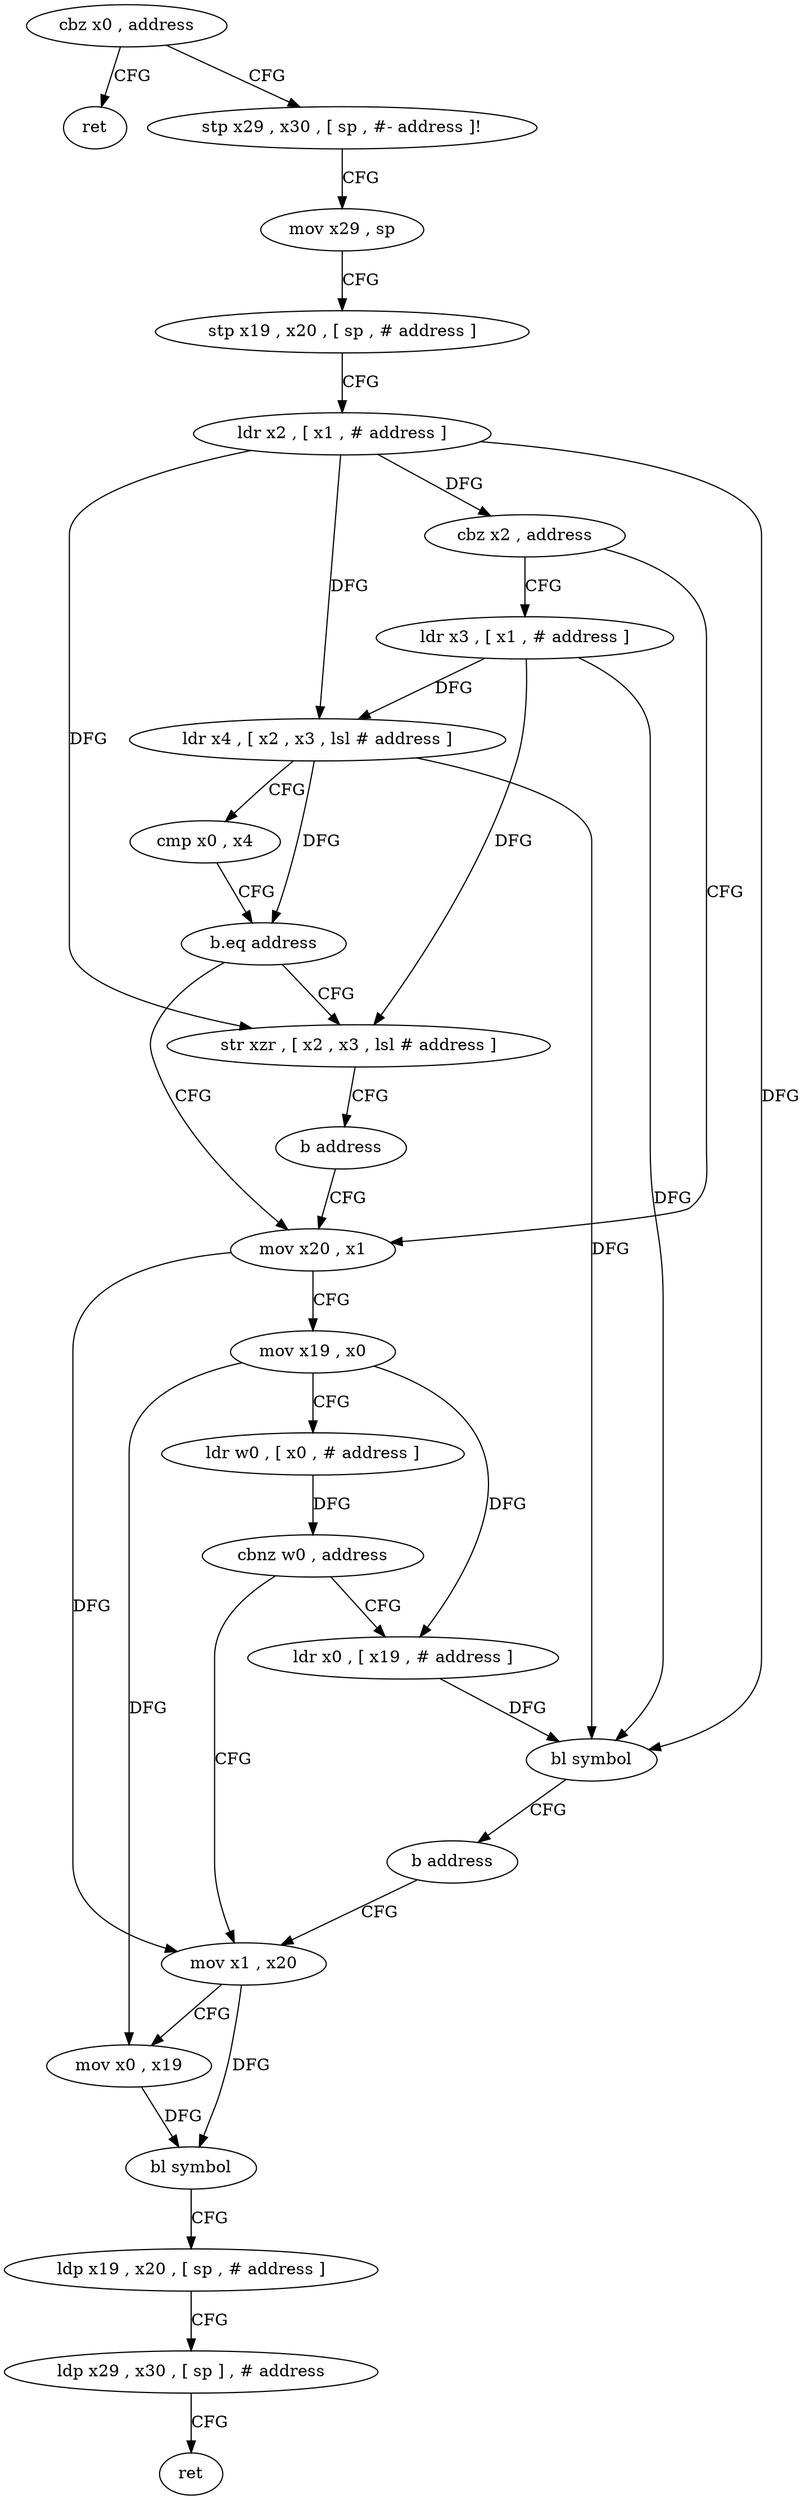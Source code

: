 digraph "func" {
"125732" [label = "cbz x0 , address" ]
"125832" [label = "ret" ]
"125736" [label = "stp x29 , x30 , [ sp , #- address ]!" ]
"125740" [label = "mov x29 , sp" ]
"125744" [label = "stp x19 , x20 , [ sp , # address ]" ]
"125748" [label = "ldr x2 , [ x1 , # address ]" ]
"125752" [label = "cbz x2 , address" ]
"125772" [label = "mov x20 , x1" ]
"125756" [label = "ldr x3 , [ x1 , # address ]" ]
"125776" [label = "mov x19 , x0" ]
"125780" [label = "ldr w0 , [ x0 , # address ]" ]
"125784" [label = "cbnz w0 , address" ]
"125820" [label = "ldr x0 , [ x19 , # address ]" ]
"125788" [label = "mov x1 , x20" ]
"125760" [label = "ldr x4 , [ x2 , x3 , lsl # address ]" ]
"125764" [label = "cmp x0 , x4" ]
"125768" [label = "b.eq address" ]
"125812" [label = "str xzr , [ x2 , x3 , lsl # address ]" ]
"125824" [label = "bl symbol" ]
"125828" [label = "b address" ]
"125792" [label = "mov x0 , x19" ]
"125796" [label = "bl symbol" ]
"125800" [label = "ldp x19 , x20 , [ sp , # address ]" ]
"125804" [label = "ldp x29 , x30 , [ sp ] , # address" ]
"125808" [label = "ret" ]
"125816" [label = "b address" ]
"125732" -> "125832" [ label = "CFG" ]
"125732" -> "125736" [ label = "CFG" ]
"125736" -> "125740" [ label = "CFG" ]
"125740" -> "125744" [ label = "CFG" ]
"125744" -> "125748" [ label = "CFG" ]
"125748" -> "125752" [ label = "DFG" ]
"125748" -> "125760" [ label = "DFG" ]
"125748" -> "125824" [ label = "DFG" ]
"125748" -> "125812" [ label = "DFG" ]
"125752" -> "125772" [ label = "CFG" ]
"125752" -> "125756" [ label = "CFG" ]
"125772" -> "125776" [ label = "CFG" ]
"125772" -> "125788" [ label = "DFG" ]
"125756" -> "125760" [ label = "DFG" ]
"125756" -> "125824" [ label = "DFG" ]
"125756" -> "125812" [ label = "DFG" ]
"125776" -> "125780" [ label = "CFG" ]
"125776" -> "125820" [ label = "DFG" ]
"125776" -> "125792" [ label = "DFG" ]
"125780" -> "125784" [ label = "DFG" ]
"125784" -> "125820" [ label = "CFG" ]
"125784" -> "125788" [ label = "CFG" ]
"125820" -> "125824" [ label = "DFG" ]
"125788" -> "125792" [ label = "CFG" ]
"125788" -> "125796" [ label = "DFG" ]
"125760" -> "125764" [ label = "CFG" ]
"125760" -> "125768" [ label = "DFG" ]
"125760" -> "125824" [ label = "DFG" ]
"125764" -> "125768" [ label = "CFG" ]
"125768" -> "125812" [ label = "CFG" ]
"125768" -> "125772" [ label = "CFG" ]
"125812" -> "125816" [ label = "CFG" ]
"125824" -> "125828" [ label = "CFG" ]
"125828" -> "125788" [ label = "CFG" ]
"125792" -> "125796" [ label = "DFG" ]
"125796" -> "125800" [ label = "CFG" ]
"125800" -> "125804" [ label = "CFG" ]
"125804" -> "125808" [ label = "CFG" ]
"125816" -> "125772" [ label = "CFG" ]
}
